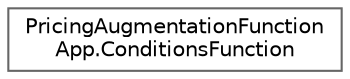 digraph "Graphical Class Hierarchy"
{
 // LATEX_PDF_SIZE
  bgcolor="transparent";
  edge [fontname=Helvetica,fontsize=10,labelfontname=Helvetica,labelfontsize=10];
  node [fontname=Helvetica,fontsize=10,shape=box,height=0.2,width=0.4];
  rankdir="LR";
  Node0 [id="Node000000",label="PricingAugmentationFunction\lApp.ConditionsFunction",height=0.2,width=0.4,color="grey40", fillcolor="white", style="filled",URL="$class_pricing_augmentation_function_app_1_1_conditions_function.html",tooltip=" "];
}
